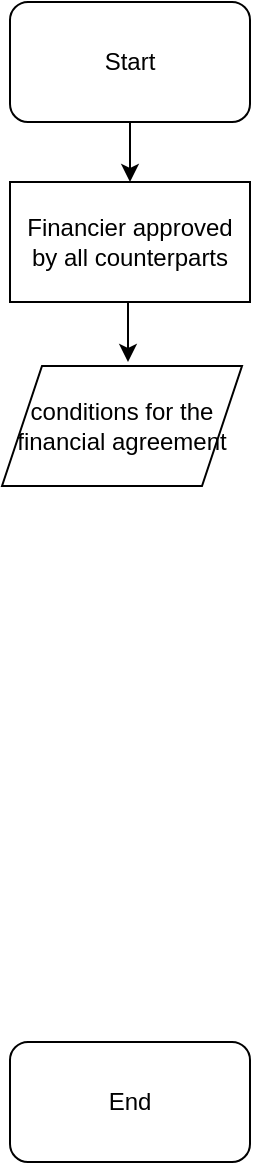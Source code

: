 <mxfile version="20.8.5" type="github"><diagram id="Uaf_Pko9-k5UV_Hzozwj" name="Page-1"><mxGraphModel dx="467" dy="258" grid="1" gridSize="10" guides="1" tooltips="1" connect="1" arrows="1" fold="1" page="1" pageScale="1" pageWidth="827" pageHeight="1169" math="0" shadow="0"><root><mxCell id="0"/><mxCell id="1" parent="0"/><mxCell id="nBU-XD2EIn1q7wRCCouM-2" value="Start" style="rounded=1;whiteSpace=wrap;html=1;" vertex="1" parent="1"><mxGeometry x="354" y="40" width="120" height="60" as="geometry"/></mxCell><mxCell id="nBU-XD2EIn1q7wRCCouM-3" value="End" style="rounded=1;whiteSpace=wrap;html=1;" vertex="1" parent="1"><mxGeometry x="354" y="560" width="120" height="60" as="geometry"/></mxCell><mxCell id="nBU-XD2EIn1q7wRCCouM-4" value="Financier approved by all counterparts" style="rounded=0;whiteSpace=wrap;html=1;" vertex="1" parent="1"><mxGeometry x="354" y="130" width="120" height="60" as="geometry"/></mxCell><mxCell id="nBU-XD2EIn1q7wRCCouM-5" value="" style="endArrow=classic;html=1;rounded=0;entryX=0.5;entryY=0;entryDx=0;entryDy=0;" edge="1" parent="1" source="nBU-XD2EIn1q7wRCCouM-2" target="nBU-XD2EIn1q7wRCCouM-4"><mxGeometry width="50" height="50" relative="1" as="geometry"><mxPoint x="380" y="180" as="sourcePoint"/><mxPoint x="430" y="130" as="targetPoint"/></mxGeometry></mxCell><mxCell id="nBU-XD2EIn1q7wRCCouM-6" value="conditions for the financial agreement" style="shape=parallelogram;perimeter=parallelogramPerimeter;whiteSpace=wrap;html=1;fixedSize=1;" vertex="1" parent="1"><mxGeometry x="350" y="222" width="120" height="60" as="geometry"/></mxCell><mxCell id="nBU-XD2EIn1q7wRCCouM-7" value="" style="endArrow=classic;html=1;rounded=0;entryX=0.5;entryY=0;entryDx=0;entryDy=0;" edge="1" parent="1"><mxGeometry width="50" height="50" relative="1" as="geometry"><mxPoint x="413" y="190" as="sourcePoint"/><mxPoint x="413" y="220" as="targetPoint"/></mxGeometry></mxCell></root></mxGraphModel></diagram></mxfile>